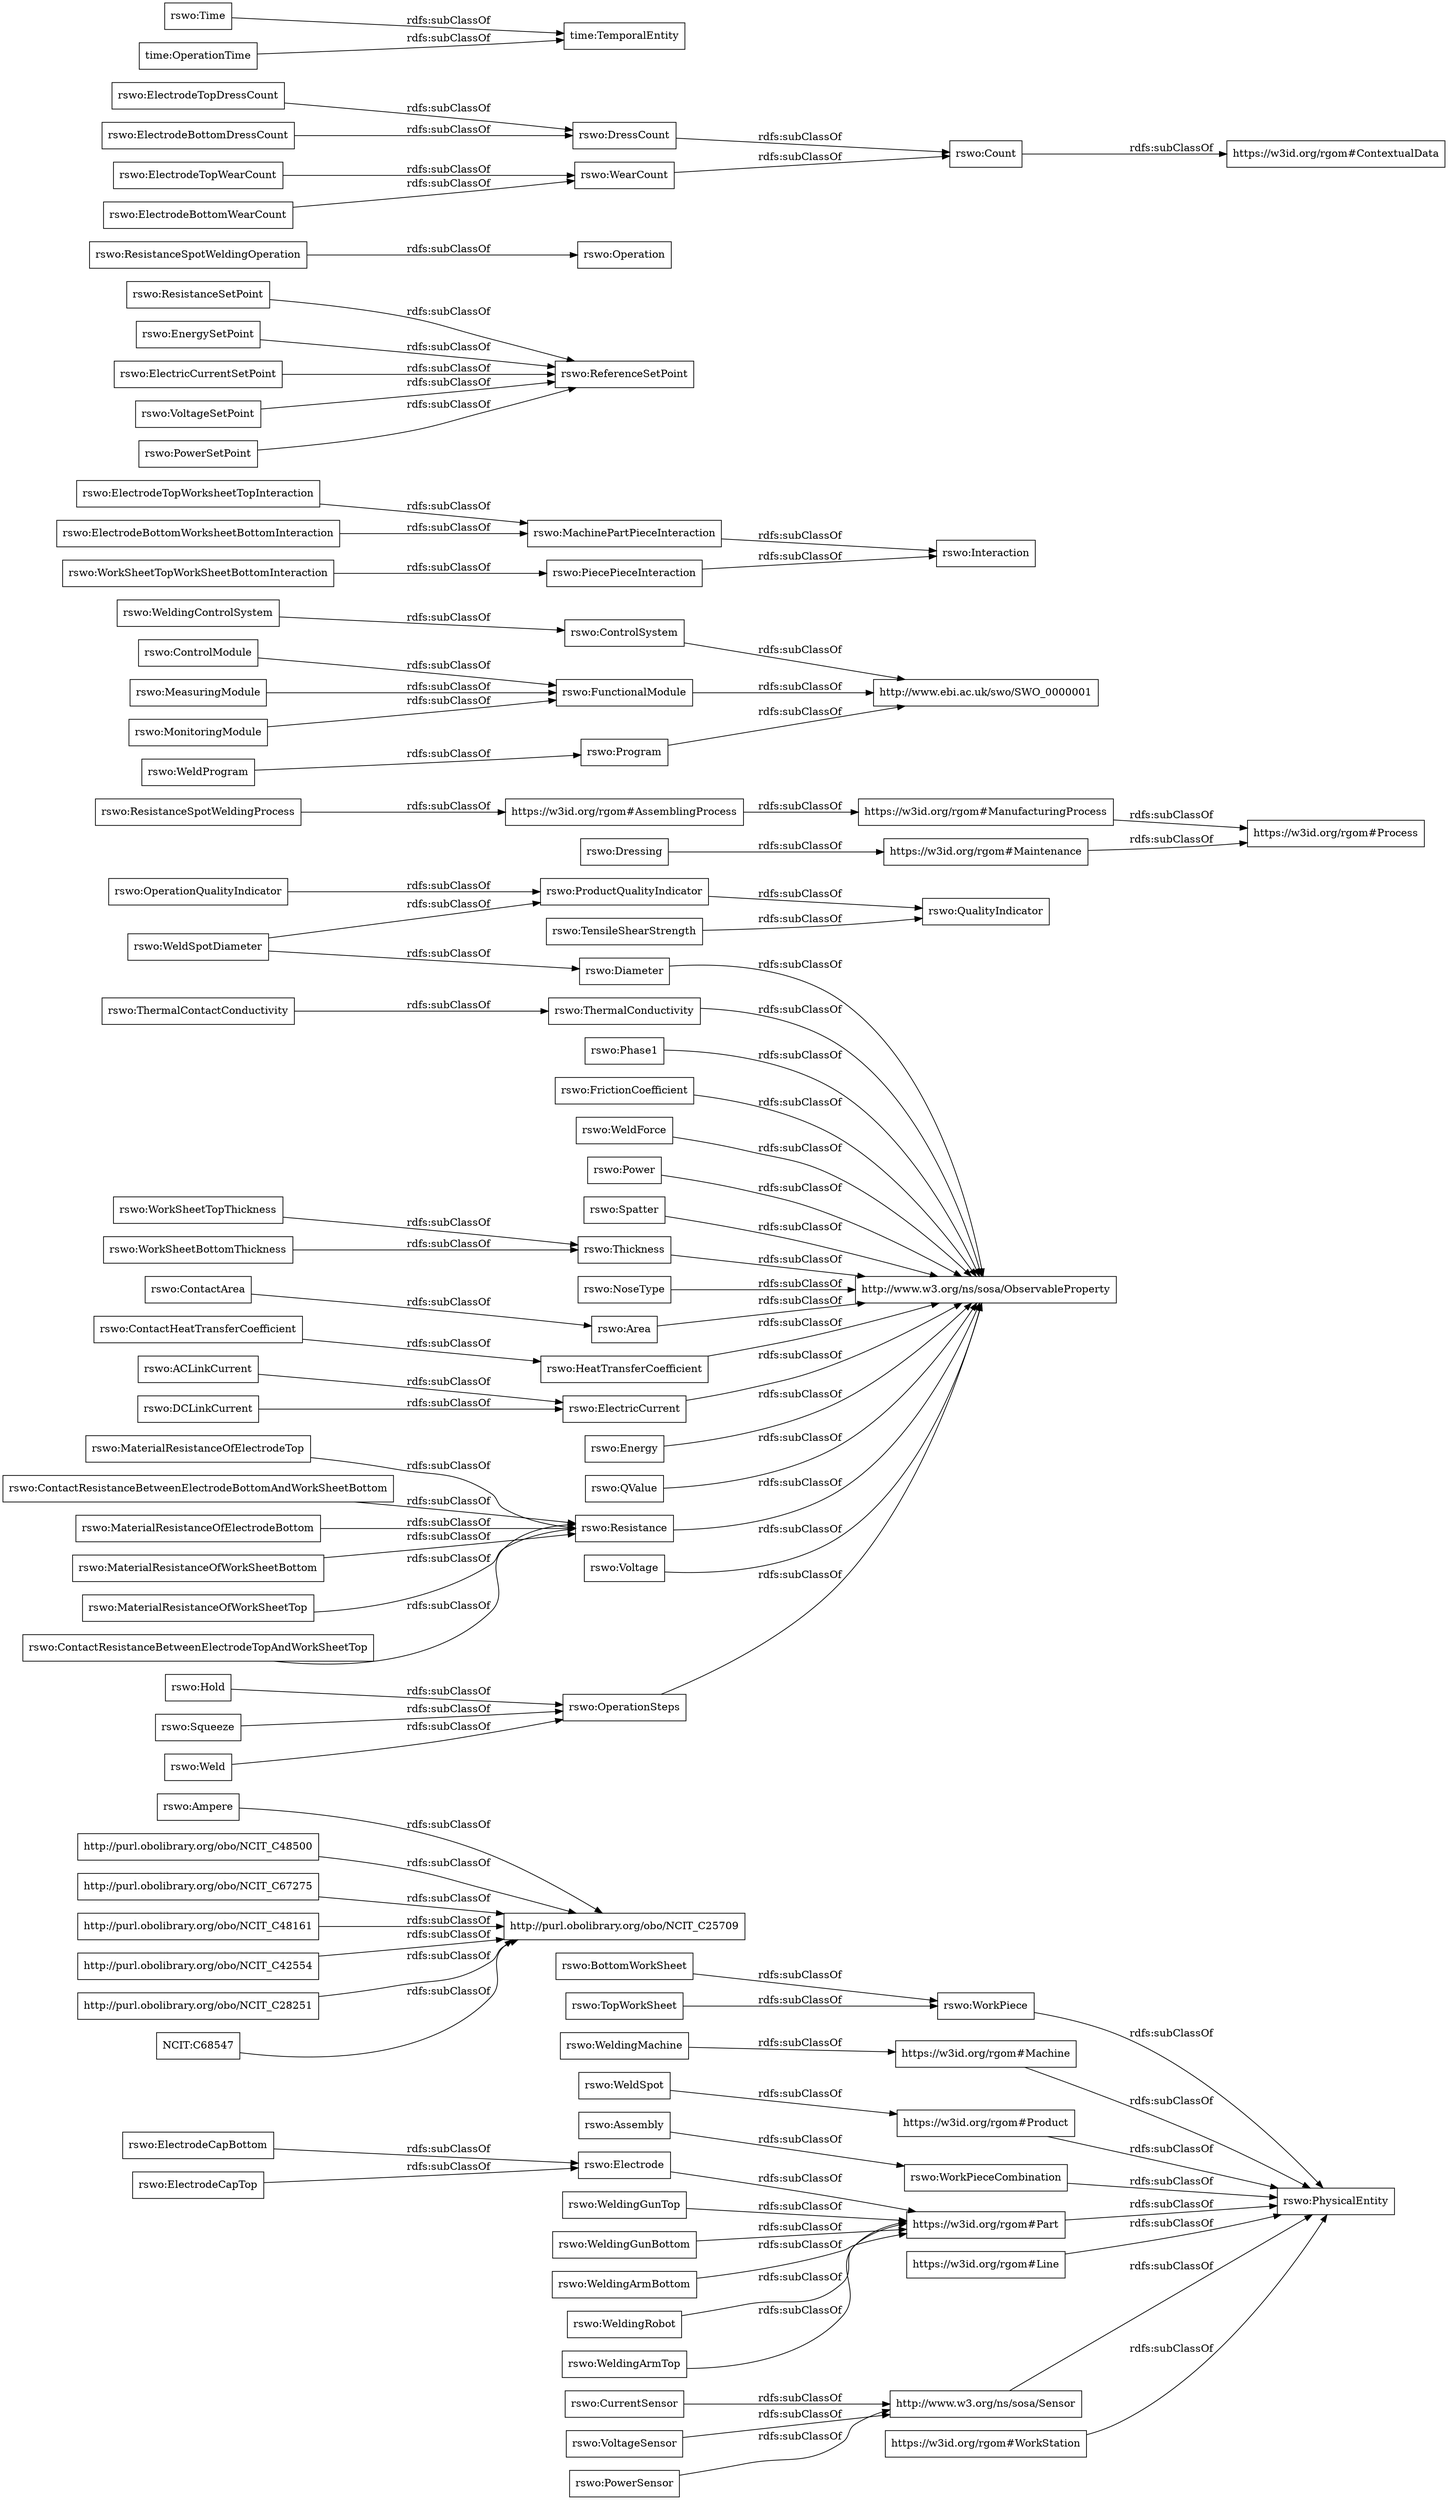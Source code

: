 digraph ar2dtool_diagram { 
rankdir=LR;
size="1000"
node [shape = rectangle, color="black"]; "rswo:CurrentSensor" "rswo:WorkPiece" "rswo:Ampere" "rswo:Phase1" "rswo:MaterialResistanceOfWorkSheetTop" "http://purl.obolibrary.org/obo/NCIT_C48500" "rswo:DCLinkCurrent" "rswo:ProductQualityIndicator" "https://w3id.org/rgom#Machine" "https://w3id.org/rgom#Product" "rswo:ResistanceSpotWeldingProcess" "rswo:WeldingMachine" "rswo:ContactResistanceBetweenElectrodeTopAndWorkSheetTop" "rswo:FrictionCoefficient" "rswo:ElectrodeCapBottom" "rswo:Program" "rswo:PiecePieceInteraction" "rswo:MaterialResistanceOfElectrodeTop" "rswo:WorkSheetTopWorkSheetBottomInteraction" "rswo:Squeeze" "rswo:Thickness" "rswo:WeldingGunBottom" "rswo:Power" "rswo:ControlModule" "rswo:ResistanceSetPoint" "rswo:ControlSystem" "http://purl.obolibrary.org/obo/NCIT_C67275" "rswo:Spatter" "rswo:ContactResistanceBetweenElectrodeBottomAndWorkSheetBottom" "rswo:WorkSheetTopThickness" "rswo:WorkPieceCombination" "https://w3id.org/rgom#Line" "http://purl.obolibrary.org/obo/NCIT_C48161" "rswo:Area" "https://w3id.org/rgom#Part" "rswo:NoseType" "rswo:EnergySetPoint" "rswo:PowerSensor" "rswo:Diameter" "rswo:ContactArea" "rswo:Interaction" "rswo:ElectricCurrentSetPoint" "rswo:Assembly" "rswo:WeldSpotDiameter" "rswo:Weld" "rswo:Energy" "rswo:VoltageSetPoint" "rswo:MeasuringModule" "http://purl.obolibrary.org/obo/NCIT_C42554" "https://w3id.org/rgom#Process" "rswo:ACLinkCurrent" "rswo:QValue" "rswo:ResistanceSpotWeldingOperation" "rswo:QualityIndicator" "https://w3id.org/rgom#Maintenance" "rswo:ReferenceSetPoint" "rswo:ContactHeatTransferCoefficient" "rswo:Hold" "rswo:MonitoringModule" "rswo:Resistance" "rswo:MaterialResistanceOfElectrodeBottom" "rswo:WorkSheetBottomThickness" "rswo:Dressing" "rswo:WeldingArmBottom" "rswo:FunctionalModule" "rswo:ElectrodeTopDressCount" "https://w3id.org/rgom#AssemblingProcess" "rswo:WeldingRobot" "rswo:ElectrodeCapTop" "rswo:WearCount" "rswo:ElectrodeTopWorksheetTopInteraction" "rswo:TensileShearStrength" "rswo:WeldingArmTop" "rswo:Count" "rswo:WeldSpot" "rswo:Operation" "http://purl.obolibrary.org/obo/NCIT_C28251" "https://w3id.org/rgom#WorkStation" "http://www.w3.org/ns/sosa/ObservableProperty" "rswo:WeldingControlSystem" "rswo:PowerSetPoint" "rswo:Electrode" "rswo:MachinePartPieceInteraction" "rswo:BottomWorkSheet" "http://www.ebi.ac.uk/swo/SWO_0000001" "rswo:ElectrodeBottomWorksheetBottomInteraction" "time:TemporalEntity" "rswo:TopWorkSheet" "rswo:Voltage" "http://www.w3.org/ns/sosa/Sensor" "rswo:OperationSteps" "https://w3id.org/rgom#ManufacturingProcess" "rswo:ElectrodeBottomWearCount" "NCIT:C68547" "rswo:WeldingGunTop" "rswo:VoltageSensor" "rswo:ThermalConductivity" "rswo:ThermalContactConductivity" "http://purl.obolibrary.org/obo/NCIT_C25709" "https://w3id.org/rgom#ContextualData" "rswo:ElectrodeBottomDressCount" "rswo:Time" "time:OperationTime" "rswo:OperationQualityIndicator" "rswo:WeldProgram" "rswo:DressCount" "rswo:WeldForce" "rswo:PhysicalEntity" "rswo:ElectrodeTopWearCount" "rswo:HeatTransferCoefficient" "rswo:ElectricCurrent" "rswo:MaterialResistanceOfWorkSheetBottom" ; /*classes style*/
	"rswo:ContactArea" -> "rswo:Area" [ label = "rdfs:subClassOf" ];
	"rswo:WorkSheetBottomThickness" -> "rswo:Thickness" [ label = "rdfs:subClassOf" ];
	"rswo:Diameter" -> "http://www.w3.org/ns/sosa/ObservableProperty" [ label = "rdfs:subClassOf" ];
	"rswo:TensileShearStrength" -> "rswo:QualityIndicator" [ label = "rdfs:subClassOf" ];
	"rswo:WorkSheetTopThickness" -> "rswo:Thickness" [ label = "rdfs:subClassOf" ];
	"rswo:Area" -> "http://www.w3.org/ns/sosa/ObservableProperty" [ label = "rdfs:subClassOf" ];
	"rswo:ResistanceSpotWeldingProcess" -> "https://w3id.org/rgom#AssemblingProcess" [ label = "rdfs:subClassOf" ];
	"rswo:WeldSpot" -> "https://w3id.org/rgom#Product" [ label = "rdfs:subClassOf" ];
	"rswo:WeldingMachine" -> "https://w3id.org/rgom#Machine" [ label = "rdfs:subClassOf" ];
	"rswo:MeasuringModule" -> "rswo:FunctionalModule" [ label = "rdfs:subClassOf" ];
	"rswo:ElectricCurrentSetPoint" -> "rswo:ReferenceSetPoint" [ label = "rdfs:subClassOf" ];
	"rswo:MachinePartPieceInteraction" -> "rswo:Interaction" [ label = "rdfs:subClassOf" ];
	"rswo:WeldingArmBottom" -> "https://w3id.org/rgom#Part" [ label = "rdfs:subClassOf" ];
	"rswo:ElectricCurrent" -> "http://www.w3.org/ns/sosa/ObservableProperty" [ label = "rdfs:subClassOf" ];
	"rswo:Spatter" -> "http://www.w3.org/ns/sosa/ObservableProperty" [ label = "rdfs:subClassOf" ];
	"rswo:Voltage" -> "http://www.w3.org/ns/sosa/ObservableProperty" [ label = "rdfs:subClassOf" ];
	"rswo:CurrentSensor" -> "http://www.w3.org/ns/sosa/Sensor" [ label = "rdfs:subClassOf" ];
	"rswo:Time" -> "time:TemporalEntity" [ label = "rdfs:subClassOf" ];
	"http://purl.obolibrary.org/obo/NCIT_C42554" -> "http://purl.obolibrary.org/obo/NCIT_C25709" [ label = "rdfs:subClassOf" ];
	"https://w3id.org/rgom#Product" -> "rswo:PhysicalEntity" [ label = "rdfs:subClassOf" ];
	"rswo:MaterialResistanceOfElectrodeTop" -> "rswo:Resistance" [ label = "rdfs:subClassOf" ];
	"rswo:WeldProgram" -> "rswo:Program" [ label = "rdfs:subClassOf" ];
	"rswo:ElectrodeCapBottom" -> "rswo:Electrode" [ label = "rdfs:subClassOf" ];
	"rswo:QValue" -> "http://www.w3.org/ns/sosa/ObservableProperty" [ label = "rdfs:subClassOf" ];
	"rswo:Ampere" -> "http://purl.obolibrary.org/obo/NCIT_C25709" [ label = "rdfs:subClassOf" ];
	"rswo:ControlSystem" -> "http://www.ebi.ac.uk/swo/SWO_0000001" [ label = "rdfs:subClassOf" ];
	"rswo:ElectrodeBottomWearCount" -> "rswo:WearCount" [ label = "rdfs:subClassOf" ];
	"http://purl.obolibrary.org/obo/NCIT_C28251" -> "http://purl.obolibrary.org/obo/NCIT_C25709" [ label = "rdfs:subClassOf" ];
	"rswo:MonitoringModule" -> "rswo:FunctionalModule" [ label = "rdfs:subClassOf" ];
	"rswo:ElectrodeBottomWorksheetBottomInteraction" -> "rswo:MachinePartPieceInteraction" [ label = "rdfs:subClassOf" ];
	"rswo:WeldForce" -> "http://www.w3.org/ns/sosa/ObservableProperty" [ label = "rdfs:subClassOf" ];
	"https://w3id.org/rgom#Maintenance" -> "https://w3id.org/rgom#Process" [ label = "rdfs:subClassOf" ];
	"rswo:FrictionCoefficient" -> "http://www.w3.org/ns/sosa/ObservableProperty" [ label = "rdfs:subClassOf" ];
	"rswo:Program" -> "http://www.ebi.ac.uk/swo/SWO_0000001" [ label = "rdfs:subClassOf" ];
	"https://w3id.org/rgom#Part" -> "rswo:PhysicalEntity" [ label = "rdfs:subClassOf" ];
	"rswo:TopWorkSheet" -> "rswo:WorkPiece" [ label = "rdfs:subClassOf" ];
	"rswo:ThermalContactConductivity" -> "rswo:ThermalConductivity" [ label = "rdfs:subClassOf" ];
	"rswo:WeldingArmTop" -> "https://w3id.org/rgom#Part" [ label = "rdfs:subClassOf" ];
	"rswo:ElectrodeBottomDressCount" -> "rswo:DressCount" [ label = "rdfs:subClassOf" ];
	"rswo:ThermalConductivity" -> "http://www.w3.org/ns/sosa/ObservableProperty" [ label = "rdfs:subClassOf" ];
	"rswo:DressCount" -> "rswo:Count" [ label = "rdfs:subClassOf" ];
	"rswo:PowerSetPoint" -> "rswo:ReferenceSetPoint" [ label = "rdfs:subClassOf" ];
	"rswo:Phase1" -> "http://www.w3.org/ns/sosa/ObservableProperty" [ label = "rdfs:subClassOf" ];
	"rswo:MaterialResistanceOfWorkSheetTop" -> "rswo:Resistance" [ label = "rdfs:subClassOf" ];
	"rswo:ElectrodeTopWorksheetTopInteraction" -> "rswo:MachinePartPieceInteraction" [ label = "rdfs:subClassOf" ];
	"https://w3id.org/rgom#Machine" -> "rswo:PhysicalEntity" [ label = "rdfs:subClassOf" ];
	"rswo:FunctionalModule" -> "http://www.ebi.ac.uk/swo/SWO_0000001" [ label = "rdfs:subClassOf" ];
	"time:OperationTime" -> "time:TemporalEntity" [ label = "rdfs:subClassOf" ];
	"rswo:VoltageSetPoint" -> "rswo:ReferenceSetPoint" [ label = "rdfs:subClassOf" ];
	"rswo:WorkPiece" -> "rswo:PhysicalEntity" [ label = "rdfs:subClassOf" ];
	"http://www.w3.org/ns/sosa/Sensor" -> "rswo:PhysicalEntity" [ label = "rdfs:subClassOf" ];
	"rswo:Electrode" -> "https://w3id.org/rgom#Part" [ label = "rdfs:subClassOf" ];
	"https://w3id.org/rgom#ManufacturingProcess" -> "https://w3id.org/rgom#Process" [ label = "rdfs:subClassOf" ];
	"http://purl.obolibrary.org/obo/NCIT_C48500" -> "http://purl.obolibrary.org/obo/NCIT_C25709" [ label = "rdfs:subClassOf" ];
	"rswo:MaterialResistanceOfWorkSheetBottom" -> "rswo:Resistance" [ label = "rdfs:subClassOf" ];
	"rswo:ProductQualityIndicator" -> "rswo:QualityIndicator" [ label = "rdfs:subClassOf" ];
	"rswo:WeldSpotDiameter" -> "rswo:ProductQualityIndicator" [ label = "rdfs:subClassOf" ];
	"rswo:WeldSpotDiameter" -> "rswo:Diameter" [ label = "rdfs:subClassOf" ];
	"rswo:Count" -> "https://w3id.org/rgom#ContextualData" [ label = "rdfs:subClassOf" ];
	"http://purl.obolibrary.org/obo/NCIT_C67275" -> "http://purl.obolibrary.org/obo/NCIT_C25709" [ label = "rdfs:subClassOf" ];
	"rswo:OperationSteps" -> "http://www.w3.org/ns/sosa/ObservableProperty" [ label = "rdfs:subClassOf" ];
	"rswo:ControlModule" -> "rswo:FunctionalModule" [ label = "rdfs:subClassOf" ];
	"rswo:ElectrodeTopWearCount" -> "rswo:WearCount" [ label = "rdfs:subClassOf" ];
	"rswo:Energy" -> "http://www.w3.org/ns/sosa/ObservableProperty" [ label = "rdfs:subClassOf" ];
	"rswo:ContactResistanceBetweenElectrodeTopAndWorkSheetTop" -> "rswo:Resistance" [ label = "rdfs:subClassOf" ];
	"rswo:Dressing" -> "https://w3id.org/rgom#Maintenance" [ label = "rdfs:subClassOf" ];
	"rswo:Weld" -> "rswo:OperationSteps" [ label = "rdfs:subClassOf" ];
	"rswo:WeldingRobot" -> "https://w3id.org/rgom#Part" [ label = "rdfs:subClassOf" ];
	"rswo:WearCount" -> "rswo:Count" [ label = "rdfs:subClassOf" ];
	"https://w3id.org/rgom#Line" -> "rswo:PhysicalEntity" [ label = "rdfs:subClassOf" ];
	"rswo:VoltageSensor" -> "http://www.w3.org/ns/sosa/Sensor" [ label = "rdfs:subClassOf" ];
	"rswo:WorkPieceCombination" -> "rswo:PhysicalEntity" [ label = "rdfs:subClassOf" ];
	"rswo:WeldingGunTop" -> "https://w3id.org/rgom#Part" [ label = "rdfs:subClassOf" ];
	"rswo:OperationQualityIndicator" -> "rswo:ProductQualityIndicator" [ label = "rdfs:subClassOf" ];
	"rswo:Resistance" -> "http://www.w3.org/ns/sosa/ObservableProperty" [ label = "rdfs:subClassOf" ];
	"rswo:BottomWorkSheet" -> "rswo:WorkPiece" [ label = "rdfs:subClassOf" ];
	"rswo:ACLinkCurrent" -> "rswo:ElectricCurrent" [ label = "rdfs:subClassOf" ];
	"rswo:Assembly" -> "rswo:WorkPieceCombination" [ label = "rdfs:subClassOf" ];
	"rswo:WorkSheetTopWorkSheetBottomInteraction" -> "rswo:PiecePieceInteraction" [ label = "rdfs:subClassOf" ];
	"rswo:ContactResistanceBetweenElectrodeBottomAndWorkSheetBottom" -> "rswo:Resistance" [ label = "rdfs:subClassOf" ];
	"rswo:WeldingControlSystem" -> "rswo:ControlSystem" [ label = "rdfs:subClassOf" ];
	"http://purl.obolibrary.org/obo/NCIT_C48161" -> "http://purl.obolibrary.org/obo/NCIT_C25709" [ label = "rdfs:subClassOf" ];
	"rswo:MaterialResistanceOfElectrodeBottom" -> "rswo:Resistance" [ label = "rdfs:subClassOf" ];
	"https://w3id.org/rgom#WorkStation" -> "rswo:PhysicalEntity" [ label = "rdfs:subClassOf" ];
	"rswo:PowerSensor" -> "http://www.w3.org/ns/sosa/Sensor" [ label = "rdfs:subClassOf" ];
	"rswo:ElectrodeTopDressCount" -> "rswo:DressCount" [ label = "rdfs:subClassOf" ];
	"rswo:EnergySetPoint" -> "rswo:ReferenceSetPoint" [ label = "rdfs:subClassOf" ];
	"rswo:NoseType" -> "http://www.w3.org/ns/sosa/ObservableProperty" [ label = "rdfs:subClassOf" ];
	"rswo:ContactHeatTransferCoefficient" -> "rswo:HeatTransferCoefficient" [ label = "rdfs:subClassOf" ];
	"rswo:ResistanceSpotWeldingOperation" -> "rswo:Operation" [ label = "rdfs:subClassOf" ];
	"NCIT:C68547" -> "http://purl.obolibrary.org/obo/NCIT_C25709" [ label = "rdfs:subClassOf" ];
	"rswo:HeatTransferCoefficient" -> "http://www.w3.org/ns/sosa/ObservableProperty" [ label = "rdfs:subClassOf" ];
	"rswo:ElectrodeCapTop" -> "rswo:Electrode" [ label = "rdfs:subClassOf" ];
	"rswo:WeldingGunBottom" -> "https://w3id.org/rgom#Part" [ label = "rdfs:subClassOf" ];
	"rswo:Thickness" -> "http://www.w3.org/ns/sosa/ObservableProperty" [ label = "rdfs:subClassOf" ];
	"rswo:Squeeze" -> "rswo:OperationSteps" [ label = "rdfs:subClassOf" ];
	"rswo:DCLinkCurrent" -> "rswo:ElectricCurrent" [ label = "rdfs:subClassOf" ];
	"https://w3id.org/rgom#AssemblingProcess" -> "https://w3id.org/rgom#ManufacturingProcess" [ label = "rdfs:subClassOf" ];
	"rswo:PiecePieceInteraction" -> "rswo:Interaction" [ label = "rdfs:subClassOf" ];
	"rswo:Hold" -> "rswo:OperationSteps" [ label = "rdfs:subClassOf" ];
	"rswo:Power" -> "http://www.w3.org/ns/sosa/ObservableProperty" [ label = "rdfs:subClassOf" ];
	"rswo:ResistanceSetPoint" -> "rswo:ReferenceSetPoint" [ label = "rdfs:subClassOf" ];

}
